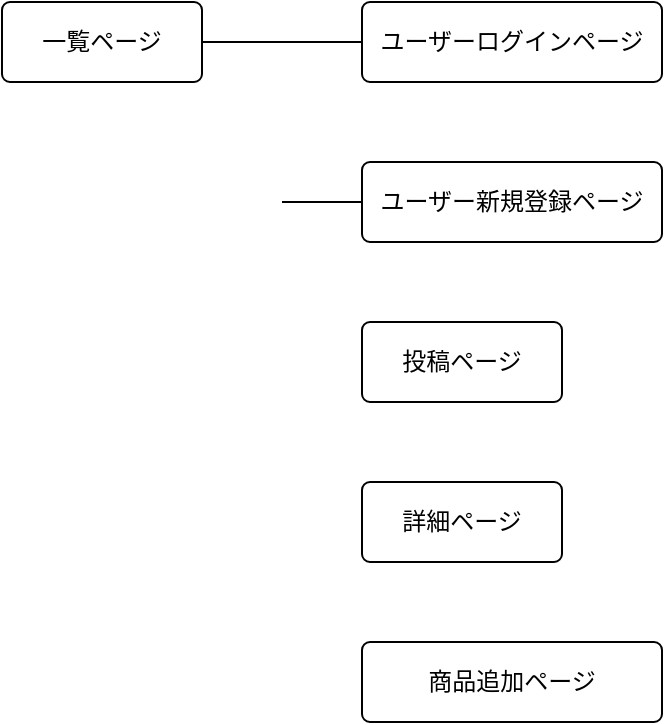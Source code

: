 <mxfile>
    <diagram id="m8RX37OfZZF4N4BIJeC0" name="ページ1">
        <mxGraphModel dx="787" dy="630" grid="1" gridSize="10" guides="1" tooltips="1" connect="1" arrows="1" fold="1" page="1" pageScale="1" pageWidth="827" pageHeight="1169" math="0" shadow="0">
            <root>
                <mxCell id="0"/>
                <mxCell id="1" parent="0"/>
                <mxCell id="7" style="edgeStyle=none;html=1;exitX=1;exitY=0.5;exitDx=0;exitDy=0;entryX=0;entryY=0.5;entryDx=0;entryDy=0;endArrow=none;endFill=0;" edge="1" parent="1" source="2" target="3">
                    <mxGeometry relative="1" as="geometry">
                        <Array as="points">
                            <mxPoint x="170" y="180"/>
                        </Array>
                    </mxGeometry>
                </mxCell>
                <mxCell id="2" value="一覧ページ" style="rounded=1;arcSize=10;whiteSpace=wrap;html=1;align=center;" vertex="1" parent="1">
                    <mxGeometry x="20" y="160" width="100" height="40" as="geometry"/>
                </mxCell>
                <mxCell id="3" value="ユーザーログインページ" style="rounded=1;arcSize=10;whiteSpace=wrap;html=1;align=center;" vertex="1" parent="1">
                    <mxGeometry x="200" y="160" width="150" height="40" as="geometry"/>
                </mxCell>
                <mxCell id="8" style="edgeStyle=none;html=1;exitX=0;exitY=0.5;exitDx=0;exitDy=0;endArrow=none;endFill=0;" edge="1" parent="1" source="4">
                    <mxGeometry relative="1" as="geometry">
                        <mxPoint x="160" y="260" as="targetPoint"/>
                    </mxGeometry>
                </mxCell>
                <mxCell id="4" value="ユーザー新規登録ページ" style="rounded=1;arcSize=10;whiteSpace=wrap;html=1;align=center;" vertex="1" parent="1">
                    <mxGeometry x="200" y="240" width="150" height="40" as="geometry"/>
                </mxCell>
                <mxCell id="9" value="投稿ページ" style="rounded=1;arcSize=10;whiteSpace=wrap;html=1;align=center;" vertex="1" parent="1">
                    <mxGeometry x="200" y="320" width="100" height="40" as="geometry"/>
                </mxCell>
                <mxCell id="10" value="詳細ページ" style="rounded=1;arcSize=10;whiteSpace=wrap;html=1;align=center;" vertex="1" parent="1">
                    <mxGeometry x="200" y="400" width="100" height="40" as="geometry"/>
                </mxCell>
                <mxCell id="11" value="商品追加ページ" style="rounded=1;arcSize=10;whiteSpace=wrap;html=1;align=center;" vertex="1" parent="1">
                    <mxGeometry x="200" y="480" width="150" height="40" as="geometry"/>
                </mxCell>
            </root>
        </mxGraphModel>
    </diagram>
</mxfile>